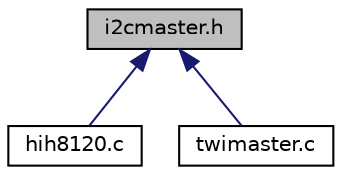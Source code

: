 digraph "i2cmaster.h"
{
  edge [fontname="Helvetica",fontsize="10",labelfontname="Helvetica",labelfontsize="10"];
  node [fontname="Helvetica",fontsize="10",shape=record];
  Node2 [label="i2cmaster.h",height=0.2,width=0.4,color="black", fillcolor="grey75", style="filled", fontcolor="black"];
  Node2 -> Node3 [dir="back",color="midnightblue",fontsize="10",style="solid",fontname="Helvetica"];
  Node3 [label="hih8120.c",height=0.2,width=0.4,color="black", fillcolor="white", style="filled",URL="$hih8120_8c.html"];
  Node2 -> Node4 [dir="back",color="midnightblue",fontsize="10",style="solid",fontname="Helvetica"];
  Node4 [label="twimaster.c",height=0.2,width=0.4,color="black", fillcolor="white", style="filled",URL="$twimaster_8c.html"];
}
